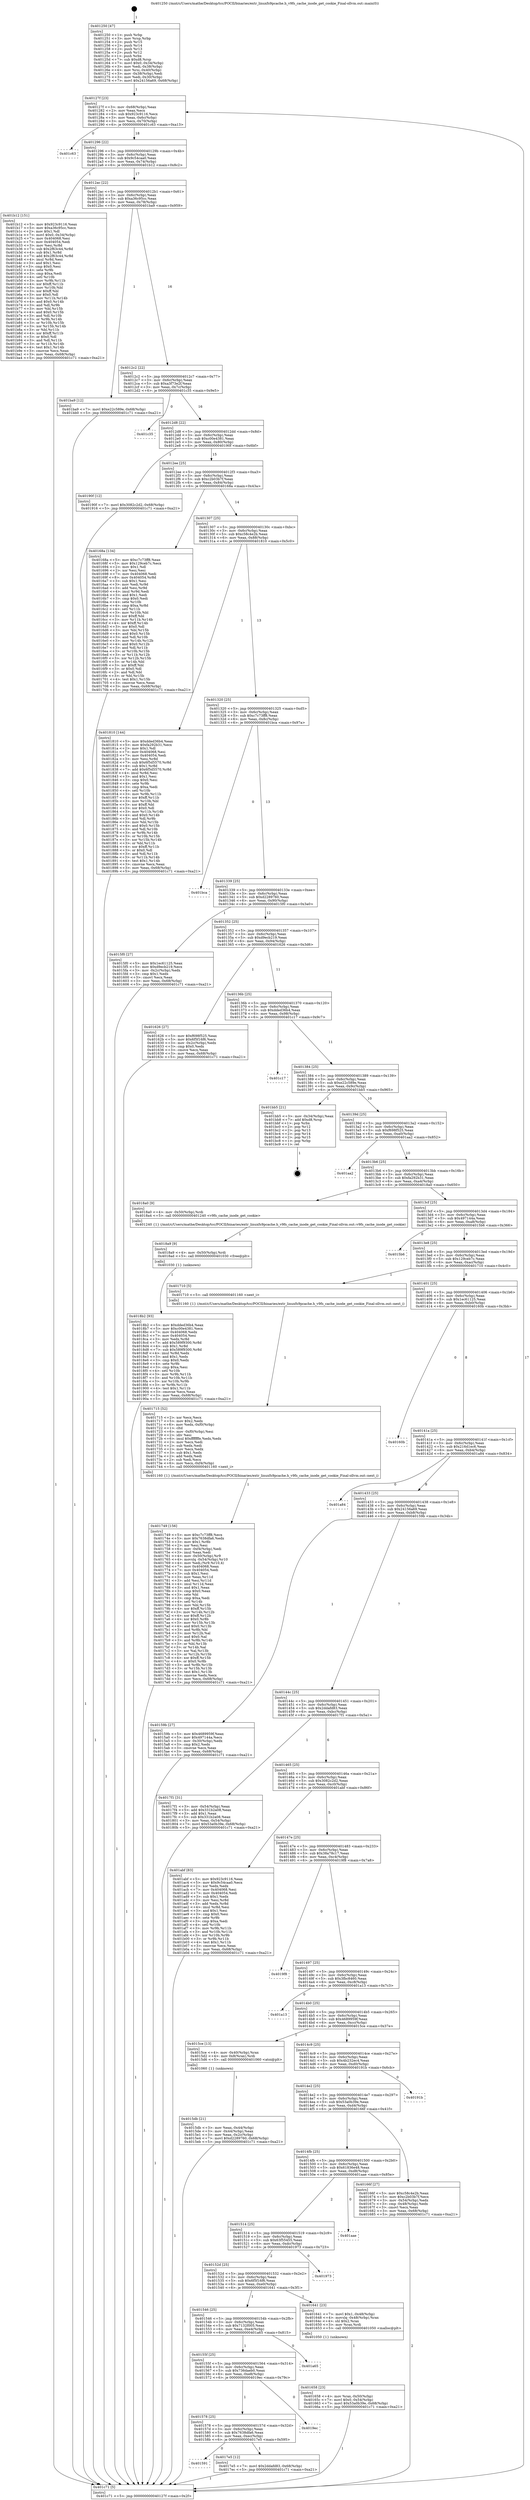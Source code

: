 digraph "0x401250" {
  label = "0x401250 (/mnt/c/Users/mathe/Desktop/tcc/POCII/binaries/extr_linuxfs9pcache.h_v9fs_cache_inode_get_cookie_Final-ollvm.out::main(0))"
  labelloc = "t"
  node[shape=record]

  Entry [label="",width=0.3,height=0.3,shape=circle,fillcolor=black,style=filled]
  "0x40127f" [label="{
     0x40127f [23]\l
     | [instrs]\l
     &nbsp;&nbsp;0x40127f \<+3\>: mov -0x68(%rbp),%eax\l
     &nbsp;&nbsp;0x401282 \<+2\>: mov %eax,%ecx\l
     &nbsp;&nbsp;0x401284 \<+6\>: sub $0x923c9116,%ecx\l
     &nbsp;&nbsp;0x40128a \<+3\>: mov %eax,-0x6c(%rbp)\l
     &nbsp;&nbsp;0x40128d \<+3\>: mov %ecx,-0x70(%rbp)\l
     &nbsp;&nbsp;0x401290 \<+6\>: je 0000000000401c63 \<main+0xa13\>\l
  }"]
  "0x401c63" [label="{
     0x401c63\l
  }", style=dashed]
  "0x401296" [label="{
     0x401296 [22]\l
     | [instrs]\l
     &nbsp;&nbsp;0x401296 \<+5\>: jmp 000000000040129b \<main+0x4b\>\l
     &nbsp;&nbsp;0x40129b \<+3\>: mov -0x6c(%rbp),%eax\l
     &nbsp;&nbsp;0x40129e \<+5\>: sub $0x9c54caa0,%eax\l
     &nbsp;&nbsp;0x4012a3 \<+3\>: mov %eax,-0x74(%rbp)\l
     &nbsp;&nbsp;0x4012a6 \<+6\>: je 0000000000401b12 \<main+0x8c2\>\l
  }"]
  Exit [label="",width=0.3,height=0.3,shape=circle,fillcolor=black,style=filled,peripheries=2]
  "0x401b12" [label="{
     0x401b12 [151]\l
     | [instrs]\l
     &nbsp;&nbsp;0x401b12 \<+5\>: mov $0x923c9116,%eax\l
     &nbsp;&nbsp;0x401b17 \<+5\>: mov $0xa36c95cc,%ecx\l
     &nbsp;&nbsp;0x401b1c \<+2\>: mov $0x1,%dl\l
     &nbsp;&nbsp;0x401b1e \<+7\>: movl $0x0,-0x34(%rbp)\l
     &nbsp;&nbsp;0x401b25 \<+7\>: mov 0x404068,%esi\l
     &nbsp;&nbsp;0x401b2c \<+7\>: mov 0x404054,%edi\l
     &nbsp;&nbsp;0x401b33 \<+3\>: mov %esi,%r8d\l
     &nbsp;&nbsp;0x401b36 \<+7\>: sub $0x2f63c44,%r8d\l
     &nbsp;&nbsp;0x401b3d \<+4\>: sub $0x1,%r8d\l
     &nbsp;&nbsp;0x401b41 \<+7\>: add $0x2f63c44,%r8d\l
     &nbsp;&nbsp;0x401b48 \<+4\>: imul %r8d,%esi\l
     &nbsp;&nbsp;0x401b4c \<+3\>: and $0x1,%esi\l
     &nbsp;&nbsp;0x401b4f \<+3\>: cmp $0x0,%esi\l
     &nbsp;&nbsp;0x401b52 \<+4\>: sete %r9b\l
     &nbsp;&nbsp;0x401b56 \<+3\>: cmp $0xa,%edi\l
     &nbsp;&nbsp;0x401b59 \<+4\>: setl %r10b\l
     &nbsp;&nbsp;0x401b5d \<+3\>: mov %r9b,%r11b\l
     &nbsp;&nbsp;0x401b60 \<+4\>: xor $0xff,%r11b\l
     &nbsp;&nbsp;0x401b64 \<+3\>: mov %r10b,%bl\l
     &nbsp;&nbsp;0x401b67 \<+3\>: xor $0xff,%bl\l
     &nbsp;&nbsp;0x401b6a \<+3\>: xor $0x0,%dl\l
     &nbsp;&nbsp;0x401b6d \<+3\>: mov %r11b,%r14b\l
     &nbsp;&nbsp;0x401b70 \<+4\>: and $0x0,%r14b\l
     &nbsp;&nbsp;0x401b74 \<+3\>: and %dl,%r9b\l
     &nbsp;&nbsp;0x401b77 \<+3\>: mov %bl,%r15b\l
     &nbsp;&nbsp;0x401b7a \<+4\>: and $0x0,%r15b\l
     &nbsp;&nbsp;0x401b7e \<+3\>: and %dl,%r10b\l
     &nbsp;&nbsp;0x401b81 \<+3\>: or %r9b,%r14b\l
     &nbsp;&nbsp;0x401b84 \<+3\>: or %r10b,%r15b\l
     &nbsp;&nbsp;0x401b87 \<+3\>: xor %r15b,%r14b\l
     &nbsp;&nbsp;0x401b8a \<+3\>: or %bl,%r11b\l
     &nbsp;&nbsp;0x401b8d \<+4\>: xor $0xff,%r11b\l
     &nbsp;&nbsp;0x401b91 \<+3\>: or $0x0,%dl\l
     &nbsp;&nbsp;0x401b94 \<+3\>: and %dl,%r11b\l
     &nbsp;&nbsp;0x401b97 \<+3\>: or %r11b,%r14b\l
     &nbsp;&nbsp;0x401b9a \<+4\>: test $0x1,%r14b\l
     &nbsp;&nbsp;0x401b9e \<+3\>: cmovne %ecx,%eax\l
     &nbsp;&nbsp;0x401ba1 \<+3\>: mov %eax,-0x68(%rbp)\l
     &nbsp;&nbsp;0x401ba4 \<+5\>: jmp 0000000000401c71 \<main+0xa21\>\l
  }"]
  "0x4012ac" [label="{
     0x4012ac [22]\l
     | [instrs]\l
     &nbsp;&nbsp;0x4012ac \<+5\>: jmp 00000000004012b1 \<main+0x61\>\l
     &nbsp;&nbsp;0x4012b1 \<+3\>: mov -0x6c(%rbp),%eax\l
     &nbsp;&nbsp;0x4012b4 \<+5\>: sub $0xa36c95cc,%eax\l
     &nbsp;&nbsp;0x4012b9 \<+3\>: mov %eax,-0x78(%rbp)\l
     &nbsp;&nbsp;0x4012bc \<+6\>: je 0000000000401ba9 \<main+0x959\>\l
  }"]
  "0x4018b2" [label="{
     0x4018b2 [93]\l
     | [instrs]\l
     &nbsp;&nbsp;0x4018b2 \<+5\>: mov $0xdded36b4,%eax\l
     &nbsp;&nbsp;0x4018b7 \<+5\>: mov $0xc00e4381,%ecx\l
     &nbsp;&nbsp;0x4018bc \<+7\>: mov 0x404068,%edx\l
     &nbsp;&nbsp;0x4018c3 \<+7\>: mov 0x404054,%esi\l
     &nbsp;&nbsp;0x4018ca \<+3\>: mov %edx,%r8d\l
     &nbsp;&nbsp;0x4018cd \<+7\>: add $0x589f9300,%r8d\l
     &nbsp;&nbsp;0x4018d4 \<+4\>: sub $0x1,%r8d\l
     &nbsp;&nbsp;0x4018d8 \<+7\>: sub $0x589f9300,%r8d\l
     &nbsp;&nbsp;0x4018df \<+4\>: imul %r8d,%edx\l
     &nbsp;&nbsp;0x4018e3 \<+3\>: and $0x1,%edx\l
     &nbsp;&nbsp;0x4018e6 \<+3\>: cmp $0x0,%edx\l
     &nbsp;&nbsp;0x4018e9 \<+4\>: sete %r9b\l
     &nbsp;&nbsp;0x4018ed \<+3\>: cmp $0xa,%esi\l
     &nbsp;&nbsp;0x4018f0 \<+4\>: setl %r10b\l
     &nbsp;&nbsp;0x4018f4 \<+3\>: mov %r9b,%r11b\l
     &nbsp;&nbsp;0x4018f7 \<+3\>: and %r10b,%r11b\l
     &nbsp;&nbsp;0x4018fa \<+3\>: xor %r10b,%r9b\l
     &nbsp;&nbsp;0x4018fd \<+3\>: or %r9b,%r11b\l
     &nbsp;&nbsp;0x401900 \<+4\>: test $0x1,%r11b\l
     &nbsp;&nbsp;0x401904 \<+3\>: cmovne %ecx,%eax\l
     &nbsp;&nbsp;0x401907 \<+3\>: mov %eax,-0x68(%rbp)\l
     &nbsp;&nbsp;0x40190a \<+5\>: jmp 0000000000401c71 \<main+0xa21\>\l
  }"]
  "0x401ba9" [label="{
     0x401ba9 [12]\l
     | [instrs]\l
     &nbsp;&nbsp;0x401ba9 \<+7\>: movl $0xe22c589e,-0x68(%rbp)\l
     &nbsp;&nbsp;0x401bb0 \<+5\>: jmp 0000000000401c71 \<main+0xa21\>\l
  }"]
  "0x4012c2" [label="{
     0x4012c2 [22]\l
     | [instrs]\l
     &nbsp;&nbsp;0x4012c2 \<+5\>: jmp 00000000004012c7 \<main+0x77\>\l
     &nbsp;&nbsp;0x4012c7 \<+3\>: mov -0x6c(%rbp),%eax\l
     &nbsp;&nbsp;0x4012ca \<+5\>: sub $0xa3f73e2f,%eax\l
     &nbsp;&nbsp;0x4012cf \<+3\>: mov %eax,-0x7c(%rbp)\l
     &nbsp;&nbsp;0x4012d2 \<+6\>: je 0000000000401c35 \<main+0x9e5\>\l
  }"]
  "0x4018a9" [label="{
     0x4018a9 [9]\l
     | [instrs]\l
     &nbsp;&nbsp;0x4018a9 \<+4\>: mov -0x50(%rbp),%rdi\l
     &nbsp;&nbsp;0x4018ad \<+5\>: call 0000000000401030 \<free@plt\>\l
     | [calls]\l
     &nbsp;&nbsp;0x401030 \{1\} (unknown)\l
  }"]
  "0x401c35" [label="{
     0x401c35\l
  }", style=dashed]
  "0x4012d8" [label="{
     0x4012d8 [22]\l
     | [instrs]\l
     &nbsp;&nbsp;0x4012d8 \<+5\>: jmp 00000000004012dd \<main+0x8d\>\l
     &nbsp;&nbsp;0x4012dd \<+3\>: mov -0x6c(%rbp),%eax\l
     &nbsp;&nbsp;0x4012e0 \<+5\>: sub $0xc00e4381,%eax\l
     &nbsp;&nbsp;0x4012e5 \<+3\>: mov %eax,-0x80(%rbp)\l
     &nbsp;&nbsp;0x4012e8 \<+6\>: je 000000000040190f \<main+0x6bf\>\l
  }"]
  "0x401591" [label="{
     0x401591\l
  }", style=dashed]
  "0x40190f" [label="{
     0x40190f [12]\l
     | [instrs]\l
     &nbsp;&nbsp;0x40190f \<+7\>: movl $0x3082c2d2,-0x68(%rbp)\l
     &nbsp;&nbsp;0x401916 \<+5\>: jmp 0000000000401c71 \<main+0xa21\>\l
  }"]
  "0x4012ee" [label="{
     0x4012ee [25]\l
     | [instrs]\l
     &nbsp;&nbsp;0x4012ee \<+5\>: jmp 00000000004012f3 \<main+0xa3\>\l
     &nbsp;&nbsp;0x4012f3 \<+3\>: mov -0x6c(%rbp),%eax\l
     &nbsp;&nbsp;0x4012f6 \<+5\>: sub $0xc2b03b7f,%eax\l
     &nbsp;&nbsp;0x4012fb \<+6\>: mov %eax,-0x84(%rbp)\l
     &nbsp;&nbsp;0x401301 \<+6\>: je 000000000040168a \<main+0x43a\>\l
  }"]
  "0x4017e5" [label="{
     0x4017e5 [12]\l
     | [instrs]\l
     &nbsp;&nbsp;0x4017e5 \<+7\>: movl $0x2ddafd83,-0x68(%rbp)\l
     &nbsp;&nbsp;0x4017ec \<+5\>: jmp 0000000000401c71 \<main+0xa21\>\l
  }"]
  "0x40168a" [label="{
     0x40168a [134]\l
     | [instrs]\l
     &nbsp;&nbsp;0x40168a \<+5\>: mov $0xc7c73ff8,%eax\l
     &nbsp;&nbsp;0x40168f \<+5\>: mov $0x129ceb7c,%ecx\l
     &nbsp;&nbsp;0x401694 \<+2\>: mov $0x1,%dl\l
     &nbsp;&nbsp;0x401696 \<+2\>: xor %esi,%esi\l
     &nbsp;&nbsp;0x401698 \<+7\>: mov 0x404068,%edi\l
     &nbsp;&nbsp;0x40169f \<+8\>: mov 0x404054,%r8d\l
     &nbsp;&nbsp;0x4016a7 \<+3\>: sub $0x1,%esi\l
     &nbsp;&nbsp;0x4016aa \<+3\>: mov %edi,%r9d\l
     &nbsp;&nbsp;0x4016ad \<+3\>: add %esi,%r9d\l
     &nbsp;&nbsp;0x4016b0 \<+4\>: imul %r9d,%edi\l
     &nbsp;&nbsp;0x4016b4 \<+3\>: and $0x1,%edi\l
     &nbsp;&nbsp;0x4016b7 \<+3\>: cmp $0x0,%edi\l
     &nbsp;&nbsp;0x4016ba \<+4\>: sete %r10b\l
     &nbsp;&nbsp;0x4016be \<+4\>: cmp $0xa,%r8d\l
     &nbsp;&nbsp;0x4016c2 \<+4\>: setl %r11b\l
     &nbsp;&nbsp;0x4016c6 \<+3\>: mov %r10b,%bl\l
     &nbsp;&nbsp;0x4016c9 \<+3\>: xor $0xff,%bl\l
     &nbsp;&nbsp;0x4016cc \<+3\>: mov %r11b,%r14b\l
     &nbsp;&nbsp;0x4016cf \<+4\>: xor $0xff,%r14b\l
     &nbsp;&nbsp;0x4016d3 \<+3\>: xor $0x0,%dl\l
     &nbsp;&nbsp;0x4016d6 \<+3\>: mov %bl,%r15b\l
     &nbsp;&nbsp;0x4016d9 \<+4\>: and $0x0,%r15b\l
     &nbsp;&nbsp;0x4016dd \<+3\>: and %dl,%r10b\l
     &nbsp;&nbsp;0x4016e0 \<+3\>: mov %r14b,%r12b\l
     &nbsp;&nbsp;0x4016e3 \<+4\>: and $0x0,%r12b\l
     &nbsp;&nbsp;0x4016e7 \<+3\>: and %dl,%r11b\l
     &nbsp;&nbsp;0x4016ea \<+3\>: or %r10b,%r15b\l
     &nbsp;&nbsp;0x4016ed \<+3\>: or %r11b,%r12b\l
     &nbsp;&nbsp;0x4016f0 \<+3\>: xor %r12b,%r15b\l
     &nbsp;&nbsp;0x4016f3 \<+3\>: or %r14b,%bl\l
     &nbsp;&nbsp;0x4016f6 \<+3\>: xor $0xff,%bl\l
     &nbsp;&nbsp;0x4016f9 \<+3\>: or $0x0,%dl\l
     &nbsp;&nbsp;0x4016fc \<+2\>: and %dl,%bl\l
     &nbsp;&nbsp;0x4016fe \<+3\>: or %bl,%r15b\l
     &nbsp;&nbsp;0x401701 \<+4\>: test $0x1,%r15b\l
     &nbsp;&nbsp;0x401705 \<+3\>: cmovne %ecx,%eax\l
     &nbsp;&nbsp;0x401708 \<+3\>: mov %eax,-0x68(%rbp)\l
     &nbsp;&nbsp;0x40170b \<+5\>: jmp 0000000000401c71 \<main+0xa21\>\l
  }"]
  "0x401307" [label="{
     0x401307 [25]\l
     | [instrs]\l
     &nbsp;&nbsp;0x401307 \<+5\>: jmp 000000000040130c \<main+0xbc\>\l
     &nbsp;&nbsp;0x40130c \<+3\>: mov -0x6c(%rbp),%eax\l
     &nbsp;&nbsp;0x40130f \<+5\>: sub $0xc58c4e2b,%eax\l
     &nbsp;&nbsp;0x401314 \<+6\>: mov %eax,-0x88(%rbp)\l
     &nbsp;&nbsp;0x40131a \<+6\>: je 0000000000401810 \<main+0x5c0\>\l
  }"]
  "0x401578" [label="{
     0x401578 [25]\l
     | [instrs]\l
     &nbsp;&nbsp;0x401578 \<+5\>: jmp 000000000040157d \<main+0x32d\>\l
     &nbsp;&nbsp;0x40157d \<+3\>: mov -0x6c(%rbp),%eax\l
     &nbsp;&nbsp;0x401580 \<+5\>: sub $0x7638dfa6,%eax\l
     &nbsp;&nbsp;0x401585 \<+6\>: mov %eax,-0xec(%rbp)\l
     &nbsp;&nbsp;0x40158b \<+6\>: je 00000000004017e5 \<main+0x595\>\l
  }"]
  "0x401810" [label="{
     0x401810 [144]\l
     | [instrs]\l
     &nbsp;&nbsp;0x401810 \<+5\>: mov $0xdded36b4,%eax\l
     &nbsp;&nbsp;0x401815 \<+5\>: mov $0xfa292b31,%ecx\l
     &nbsp;&nbsp;0x40181a \<+2\>: mov $0x1,%dl\l
     &nbsp;&nbsp;0x40181c \<+7\>: mov 0x404068,%esi\l
     &nbsp;&nbsp;0x401823 \<+7\>: mov 0x404054,%edi\l
     &nbsp;&nbsp;0x40182a \<+3\>: mov %esi,%r8d\l
     &nbsp;&nbsp;0x40182d \<+7\>: sub $0x6f5d5570,%r8d\l
     &nbsp;&nbsp;0x401834 \<+4\>: sub $0x1,%r8d\l
     &nbsp;&nbsp;0x401838 \<+7\>: add $0x6f5d5570,%r8d\l
     &nbsp;&nbsp;0x40183f \<+4\>: imul %r8d,%esi\l
     &nbsp;&nbsp;0x401843 \<+3\>: and $0x1,%esi\l
     &nbsp;&nbsp;0x401846 \<+3\>: cmp $0x0,%esi\l
     &nbsp;&nbsp;0x401849 \<+4\>: sete %r9b\l
     &nbsp;&nbsp;0x40184d \<+3\>: cmp $0xa,%edi\l
     &nbsp;&nbsp;0x401850 \<+4\>: setl %r10b\l
     &nbsp;&nbsp;0x401854 \<+3\>: mov %r9b,%r11b\l
     &nbsp;&nbsp;0x401857 \<+4\>: xor $0xff,%r11b\l
     &nbsp;&nbsp;0x40185b \<+3\>: mov %r10b,%bl\l
     &nbsp;&nbsp;0x40185e \<+3\>: xor $0xff,%bl\l
     &nbsp;&nbsp;0x401861 \<+3\>: xor $0x0,%dl\l
     &nbsp;&nbsp;0x401864 \<+3\>: mov %r11b,%r14b\l
     &nbsp;&nbsp;0x401867 \<+4\>: and $0x0,%r14b\l
     &nbsp;&nbsp;0x40186b \<+3\>: and %dl,%r9b\l
     &nbsp;&nbsp;0x40186e \<+3\>: mov %bl,%r15b\l
     &nbsp;&nbsp;0x401871 \<+4\>: and $0x0,%r15b\l
     &nbsp;&nbsp;0x401875 \<+3\>: and %dl,%r10b\l
     &nbsp;&nbsp;0x401878 \<+3\>: or %r9b,%r14b\l
     &nbsp;&nbsp;0x40187b \<+3\>: or %r10b,%r15b\l
     &nbsp;&nbsp;0x40187e \<+3\>: xor %r15b,%r14b\l
     &nbsp;&nbsp;0x401881 \<+3\>: or %bl,%r11b\l
     &nbsp;&nbsp;0x401884 \<+4\>: xor $0xff,%r11b\l
     &nbsp;&nbsp;0x401888 \<+3\>: or $0x0,%dl\l
     &nbsp;&nbsp;0x40188b \<+3\>: and %dl,%r11b\l
     &nbsp;&nbsp;0x40188e \<+3\>: or %r11b,%r14b\l
     &nbsp;&nbsp;0x401891 \<+4\>: test $0x1,%r14b\l
     &nbsp;&nbsp;0x401895 \<+3\>: cmovne %ecx,%eax\l
     &nbsp;&nbsp;0x401898 \<+3\>: mov %eax,-0x68(%rbp)\l
     &nbsp;&nbsp;0x40189b \<+5\>: jmp 0000000000401c71 \<main+0xa21\>\l
  }"]
  "0x401320" [label="{
     0x401320 [25]\l
     | [instrs]\l
     &nbsp;&nbsp;0x401320 \<+5\>: jmp 0000000000401325 \<main+0xd5\>\l
     &nbsp;&nbsp;0x401325 \<+3\>: mov -0x6c(%rbp),%eax\l
     &nbsp;&nbsp;0x401328 \<+5\>: sub $0xc7c73ff8,%eax\l
     &nbsp;&nbsp;0x40132d \<+6\>: mov %eax,-0x8c(%rbp)\l
     &nbsp;&nbsp;0x401333 \<+6\>: je 0000000000401bca \<main+0x97a\>\l
  }"]
  "0x4019ec" [label="{
     0x4019ec\l
  }", style=dashed]
  "0x401bca" [label="{
     0x401bca\l
  }", style=dashed]
  "0x401339" [label="{
     0x401339 [25]\l
     | [instrs]\l
     &nbsp;&nbsp;0x401339 \<+5\>: jmp 000000000040133e \<main+0xee\>\l
     &nbsp;&nbsp;0x40133e \<+3\>: mov -0x6c(%rbp),%eax\l
     &nbsp;&nbsp;0x401341 \<+5\>: sub $0xd2289760,%eax\l
     &nbsp;&nbsp;0x401346 \<+6\>: mov %eax,-0x90(%rbp)\l
     &nbsp;&nbsp;0x40134c \<+6\>: je 00000000004015f0 \<main+0x3a0\>\l
  }"]
  "0x40155f" [label="{
     0x40155f [25]\l
     | [instrs]\l
     &nbsp;&nbsp;0x40155f \<+5\>: jmp 0000000000401564 \<main+0x314\>\l
     &nbsp;&nbsp;0x401564 \<+3\>: mov -0x6c(%rbp),%eax\l
     &nbsp;&nbsp;0x401567 \<+5\>: sub $0x736daeb0,%eax\l
     &nbsp;&nbsp;0x40156c \<+6\>: mov %eax,-0xe8(%rbp)\l
     &nbsp;&nbsp;0x401572 \<+6\>: je 00000000004019ec \<main+0x79c\>\l
  }"]
  "0x4015f0" [label="{
     0x4015f0 [27]\l
     | [instrs]\l
     &nbsp;&nbsp;0x4015f0 \<+5\>: mov $0x1ec61125,%eax\l
     &nbsp;&nbsp;0x4015f5 \<+5\>: mov $0xd9ecb219,%ecx\l
     &nbsp;&nbsp;0x4015fa \<+3\>: mov -0x2c(%rbp),%edx\l
     &nbsp;&nbsp;0x4015fd \<+3\>: cmp $0x1,%edx\l
     &nbsp;&nbsp;0x401600 \<+3\>: cmovl %ecx,%eax\l
     &nbsp;&nbsp;0x401603 \<+3\>: mov %eax,-0x68(%rbp)\l
     &nbsp;&nbsp;0x401606 \<+5\>: jmp 0000000000401c71 \<main+0xa21\>\l
  }"]
  "0x401352" [label="{
     0x401352 [25]\l
     | [instrs]\l
     &nbsp;&nbsp;0x401352 \<+5\>: jmp 0000000000401357 \<main+0x107\>\l
     &nbsp;&nbsp;0x401357 \<+3\>: mov -0x6c(%rbp),%eax\l
     &nbsp;&nbsp;0x40135a \<+5\>: sub $0xd9ecb219,%eax\l
     &nbsp;&nbsp;0x40135f \<+6\>: mov %eax,-0x94(%rbp)\l
     &nbsp;&nbsp;0x401365 \<+6\>: je 0000000000401626 \<main+0x3d6\>\l
  }"]
  "0x401a65" [label="{
     0x401a65\l
  }", style=dashed]
  "0x401626" [label="{
     0x401626 [27]\l
     | [instrs]\l
     &nbsp;&nbsp;0x401626 \<+5\>: mov $0xf698f525,%eax\l
     &nbsp;&nbsp;0x40162b \<+5\>: mov $0x6f5f16f6,%ecx\l
     &nbsp;&nbsp;0x401630 \<+3\>: mov -0x2c(%rbp),%edx\l
     &nbsp;&nbsp;0x401633 \<+3\>: cmp $0x0,%edx\l
     &nbsp;&nbsp;0x401636 \<+3\>: cmove %ecx,%eax\l
     &nbsp;&nbsp;0x401639 \<+3\>: mov %eax,-0x68(%rbp)\l
     &nbsp;&nbsp;0x40163c \<+5\>: jmp 0000000000401c71 \<main+0xa21\>\l
  }"]
  "0x40136b" [label="{
     0x40136b [25]\l
     | [instrs]\l
     &nbsp;&nbsp;0x40136b \<+5\>: jmp 0000000000401370 \<main+0x120\>\l
     &nbsp;&nbsp;0x401370 \<+3\>: mov -0x6c(%rbp),%eax\l
     &nbsp;&nbsp;0x401373 \<+5\>: sub $0xdded36b4,%eax\l
     &nbsp;&nbsp;0x401378 \<+6\>: mov %eax,-0x98(%rbp)\l
     &nbsp;&nbsp;0x40137e \<+6\>: je 0000000000401c17 \<main+0x9c7\>\l
  }"]
  "0x401749" [label="{
     0x401749 [156]\l
     | [instrs]\l
     &nbsp;&nbsp;0x401749 \<+5\>: mov $0xc7c73ff8,%ecx\l
     &nbsp;&nbsp;0x40174e \<+5\>: mov $0x7638dfa6,%edx\l
     &nbsp;&nbsp;0x401753 \<+3\>: mov $0x1,%r8b\l
     &nbsp;&nbsp;0x401756 \<+2\>: xor %esi,%esi\l
     &nbsp;&nbsp;0x401758 \<+6\>: mov -0xf4(%rbp),%edi\l
     &nbsp;&nbsp;0x40175e \<+3\>: imul %eax,%edi\l
     &nbsp;&nbsp;0x401761 \<+4\>: mov -0x50(%rbp),%r9\l
     &nbsp;&nbsp;0x401765 \<+4\>: movslq -0x54(%rbp),%r10\l
     &nbsp;&nbsp;0x401769 \<+4\>: mov %edi,(%r9,%r10,4)\l
     &nbsp;&nbsp;0x40176d \<+7\>: mov 0x404068,%eax\l
     &nbsp;&nbsp;0x401774 \<+7\>: mov 0x404054,%edi\l
     &nbsp;&nbsp;0x40177b \<+3\>: sub $0x1,%esi\l
     &nbsp;&nbsp;0x40177e \<+3\>: mov %eax,%r11d\l
     &nbsp;&nbsp;0x401781 \<+3\>: add %esi,%r11d\l
     &nbsp;&nbsp;0x401784 \<+4\>: imul %r11d,%eax\l
     &nbsp;&nbsp;0x401788 \<+3\>: and $0x1,%eax\l
     &nbsp;&nbsp;0x40178b \<+3\>: cmp $0x0,%eax\l
     &nbsp;&nbsp;0x40178e \<+3\>: sete %bl\l
     &nbsp;&nbsp;0x401791 \<+3\>: cmp $0xa,%edi\l
     &nbsp;&nbsp;0x401794 \<+4\>: setl %r14b\l
     &nbsp;&nbsp;0x401798 \<+3\>: mov %bl,%r15b\l
     &nbsp;&nbsp;0x40179b \<+4\>: xor $0xff,%r15b\l
     &nbsp;&nbsp;0x40179f \<+3\>: mov %r14b,%r12b\l
     &nbsp;&nbsp;0x4017a2 \<+4\>: xor $0xff,%r12b\l
     &nbsp;&nbsp;0x4017a6 \<+4\>: xor $0x0,%r8b\l
     &nbsp;&nbsp;0x4017aa \<+3\>: mov %r15b,%r13b\l
     &nbsp;&nbsp;0x4017ad \<+4\>: and $0x0,%r13b\l
     &nbsp;&nbsp;0x4017b1 \<+3\>: and %r8b,%bl\l
     &nbsp;&nbsp;0x4017b4 \<+3\>: mov %r12b,%al\l
     &nbsp;&nbsp;0x4017b7 \<+2\>: and $0x0,%al\l
     &nbsp;&nbsp;0x4017b9 \<+3\>: and %r8b,%r14b\l
     &nbsp;&nbsp;0x4017bc \<+3\>: or %bl,%r13b\l
     &nbsp;&nbsp;0x4017bf \<+3\>: or %r14b,%al\l
     &nbsp;&nbsp;0x4017c2 \<+3\>: xor %al,%r13b\l
     &nbsp;&nbsp;0x4017c5 \<+3\>: or %r12b,%r15b\l
     &nbsp;&nbsp;0x4017c8 \<+4\>: xor $0xff,%r15b\l
     &nbsp;&nbsp;0x4017cc \<+4\>: or $0x0,%r8b\l
     &nbsp;&nbsp;0x4017d0 \<+3\>: and %r8b,%r15b\l
     &nbsp;&nbsp;0x4017d3 \<+3\>: or %r15b,%r13b\l
     &nbsp;&nbsp;0x4017d6 \<+4\>: test $0x1,%r13b\l
     &nbsp;&nbsp;0x4017da \<+3\>: cmovne %edx,%ecx\l
     &nbsp;&nbsp;0x4017dd \<+3\>: mov %ecx,-0x68(%rbp)\l
     &nbsp;&nbsp;0x4017e0 \<+5\>: jmp 0000000000401c71 \<main+0xa21\>\l
  }"]
  "0x401c17" [label="{
     0x401c17\l
  }", style=dashed]
  "0x401384" [label="{
     0x401384 [25]\l
     | [instrs]\l
     &nbsp;&nbsp;0x401384 \<+5\>: jmp 0000000000401389 \<main+0x139\>\l
     &nbsp;&nbsp;0x401389 \<+3\>: mov -0x6c(%rbp),%eax\l
     &nbsp;&nbsp;0x40138c \<+5\>: sub $0xe22c589e,%eax\l
     &nbsp;&nbsp;0x401391 \<+6\>: mov %eax,-0x9c(%rbp)\l
     &nbsp;&nbsp;0x401397 \<+6\>: je 0000000000401bb5 \<main+0x965\>\l
  }"]
  "0x401715" [label="{
     0x401715 [52]\l
     | [instrs]\l
     &nbsp;&nbsp;0x401715 \<+2\>: xor %ecx,%ecx\l
     &nbsp;&nbsp;0x401717 \<+5\>: mov $0x2,%edx\l
     &nbsp;&nbsp;0x40171c \<+6\>: mov %edx,-0xf0(%rbp)\l
     &nbsp;&nbsp;0x401722 \<+1\>: cltd\l
     &nbsp;&nbsp;0x401723 \<+6\>: mov -0xf0(%rbp),%esi\l
     &nbsp;&nbsp;0x401729 \<+2\>: idiv %esi\l
     &nbsp;&nbsp;0x40172b \<+6\>: imul $0xfffffffe,%edx,%edx\l
     &nbsp;&nbsp;0x401731 \<+2\>: mov %ecx,%edi\l
     &nbsp;&nbsp;0x401733 \<+2\>: sub %edx,%edi\l
     &nbsp;&nbsp;0x401735 \<+2\>: mov %ecx,%edx\l
     &nbsp;&nbsp;0x401737 \<+3\>: sub $0x1,%edx\l
     &nbsp;&nbsp;0x40173a \<+2\>: add %edx,%edi\l
     &nbsp;&nbsp;0x40173c \<+2\>: sub %edi,%ecx\l
     &nbsp;&nbsp;0x40173e \<+6\>: mov %ecx,-0xf4(%rbp)\l
     &nbsp;&nbsp;0x401744 \<+5\>: call 0000000000401160 \<next_i\>\l
     | [calls]\l
     &nbsp;&nbsp;0x401160 \{1\} (/mnt/c/Users/mathe/Desktop/tcc/POCII/binaries/extr_linuxfs9pcache.h_v9fs_cache_inode_get_cookie_Final-ollvm.out::next_i)\l
  }"]
  "0x401bb5" [label="{
     0x401bb5 [21]\l
     | [instrs]\l
     &nbsp;&nbsp;0x401bb5 \<+3\>: mov -0x34(%rbp),%eax\l
     &nbsp;&nbsp;0x401bb8 \<+7\>: add $0xd8,%rsp\l
     &nbsp;&nbsp;0x401bbf \<+1\>: pop %rbx\l
     &nbsp;&nbsp;0x401bc0 \<+2\>: pop %r12\l
     &nbsp;&nbsp;0x401bc2 \<+2\>: pop %r13\l
     &nbsp;&nbsp;0x401bc4 \<+2\>: pop %r14\l
     &nbsp;&nbsp;0x401bc6 \<+2\>: pop %r15\l
     &nbsp;&nbsp;0x401bc8 \<+1\>: pop %rbp\l
     &nbsp;&nbsp;0x401bc9 \<+1\>: ret\l
  }"]
  "0x40139d" [label="{
     0x40139d [25]\l
     | [instrs]\l
     &nbsp;&nbsp;0x40139d \<+5\>: jmp 00000000004013a2 \<main+0x152\>\l
     &nbsp;&nbsp;0x4013a2 \<+3\>: mov -0x6c(%rbp),%eax\l
     &nbsp;&nbsp;0x4013a5 \<+5\>: sub $0xf698f525,%eax\l
     &nbsp;&nbsp;0x4013aa \<+6\>: mov %eax,-0xa0(%rbp)\l
     &nbsp;&nbsp;0x4013b0 \<+6\>: je 0000000000401aa2 \<main+0x852\>\l
  }"]
  "0x401658" [label="{
     0x401658 [23]\l
     | [instrs]\l
     &nbsp;&nbsp;0x401658 \<+4\>: mov %rax,-0x50(%rbp)\l
     &nbsp;&nbsp;0x40165c \<+7\>: movl $0x0,-0x54(%rbp)\l
     &nbsp;&nbsp;0x401663 \<+7\>: movl $0x53a0b39e,-0x68(%rbp)\l
     &nbsp;&nbsp;0x40166a \<+5\>: jmp 0000000000401c71 \<main+0xa21\>\l
  }"]
  "0x401aa2" [label="{
     0x401aa2\l
  }", style=dashed]
  "0x4013b6" [label="{
     0x4013b6 [25]\l
     | [instrs]\l
     &nbsp;&nbsp;0x4013b6 \<+5\>: jmp 00000000004013bb \<main+0x16b\>\l
     &nbsp;&nbsp;0x4013bb \<+3\>: mov -0x6c(%rbp),%eax\l
     &nbsp;&nbsp;0x4013be \<+5\>: sub $0xfa292b31,%eax\l
     &nbsp;&nbsp;0x4013c3 \<+6\>: mov %eax,-0xa4(%rbp)\l
     &nbsp;&nbsp;0x4013c9 \<+6\>: je 00000000004018a0 \<main+0x650\>\l
  }"]
  "0x401546" [label="{
     0x401546 [25]\l
     | [instrs]\l
     &nbsp;&nbsp;0x401546 \<+5\>: jmp 000000000040154b \<main+0x2fb\>\l
     &nbsp;&nbsp;0x40154b \<+3\>: mov -0x6c(%rbp),%eax\l
     &nbsp;&nbsp;0x40154e \<+5\>: sub $0x7132f005,%eax\l
     &nbsp;&nbsp;0x401553 \<+6\>: mov %eax,-0xe4(%rbp)\l
     &nbsp;&nbsp;0x401559 \<+6\>: je 0000000000401a65 \<main+0x815\>\l
  }"]
  "0x4018a0" [label="{
     0x4018a0 [9]\l
     | [instrs]\l
     &nbsp;&nbsp;0x4018a0 \<+4\>: mov -0x50(%rbp),%rdi\l
     &nbsp;&nbsp;0x4018a4 \<+5\>: call 0000000000401240 \<v9fs_cache_inode_get_cookie\>\l
     | [calls]\l
     &nbsp;&nbsp;0x401240 \{1\} (/mnt/c/Users/mathe/Desktop/tcc/POCII/binaries/extr_linuxfs9pcache.h_v9fs_cache_inode_get_cookie_Final-ollvm.out::v9fs_cache_inode_get_cookie)\l
  }"]
  "0x4013cf" [label="{
     0x4013cf [25]\l
     | [instrs]\l
     &nbsp;&nbsp;0x4013cf \<+5\>: jmp 00000000004013d4 \<main+0x184\>\l
     &nbsp;&nbsp;0x4013d4 \<+3\>: mov -0x6c(%rbp),%eax\l
     &nbsp;&nbsp;0x4013d7 \<+5\>: sub $0x497144a,%eax\l
     &nbsp;&nbsp;0x4013dc \<+6\>: mov %eax,-0xa8(%rbp)\l
     &nbsp;&nbsp;0x4013e2 \<+6\>: je 00000000004015b6 \<main+0x366\>\l
  }"]
  "0x401641" [label="{
     0x401641 [23]\l
     | [instrs]\l
     &nbsp;&nbsp;0x401641 \<+7\>: movl $0x1,-0x48(%rbp)\l
     &nbsp;&nbsp;0x401648 \<+4\>: movslq -0x48(%rbp),%rax\l
     &nbsp;&nbsp;0x40164c \<+4\>: shl $0x2,%rax\l
     &nbsp;&nbsp;0x401650 \<+3\>: mov %rax,%rdi\l
     &nbsp;&nbsp;0x401653 \<+5\>: call 0000000000401050 \<malloc@plt\>\l
     | [calls]\l
     &nbsp;&nbsp;0x401050 \{1\} (unknown)\l
  }"]
  "0x4015b6" [label="{
     0x4015b6\l
  }", style=dashed]
  "0x4013e8" [label="{
     0x4013e8 [25]\l
     | [instrs]\l
     &nbsp;&nbsp;0x4013e8 \<+5\>: jmp 00000000004013ed \<main+0x19d\>\l
     &nbsp;&nbsp;0x4013ed \<+3\>: mov -0x6c(%rbp),%eax\l
     &nbsp;&nbsp;0x4013f0 \<+5\>: sub $0x129ceb7c,%eax\l
     &nbsp;&nbsp;0x4013f5 \<+6\>: mov %eax,-0xac(%rbp)\l
     &nbsp;&nbsp;0x4013fb \<+6\>: je 0000000000401710 \<main+0x4c0\>\l
  }"]
  "0x40152d" [label="{
     0x40152d [25]\l
     | [instrs]\l
     &nbsp;&nbsp;0x40152d \<+5\>: jmp 0000000000401532 \<main+0x2e2\>\l
     &nbsp;&nbsp;0x401532 \<+3\>: mov -0x6c(%rbp),%eax\l
     &nbsp;&nbsp;0x401535 \<+5\>: sub $0x6f5f16f6,%eax\l
     &nbsp;&nbsp;0x40153a \<+6\>: mov %eax,-0xe0(%rbp)\l
     &nbsp;&nbsp;0x401540 \<+6\>: je 0000000000401641 \<main+0x3f1\>\l
  }"]
  "0x401710" [label="{
     0x401710 [5]\l
     | [instrs]\l
     &nbsp;&nbsp;0x401710 \<+5\>: call 0000000000401160 \<next_i\>\l
     | [calls]\l
     &nbsp;&nbsp;0x401160 \{1\} (/mnt/c/Users/mathe/Desktop/tcc/POCII/binaries/extr_linuxfs9pcache.h_v9fs_cache_inode_get_cookie_Final-ollvm.out::next_i)\l
  }"]
  "0x401401" [label="{
     0x401401 [25]\l
     | [instrs]\l
     &nbsp;&nbsp;0x401401 \<+5\>: jmp 0000000000401406 \<main+0x1b6\>\l
     &nbsp;&nbsp;0x401406 \<+3\>: mov -0x6c(%rbp),%eax\l
     &nbsp;&nbsp;0x401409 \<+5\>: sub $0x1ec61125,%eax\l
     &nbsp;&nbsp;0x40140e \<+6\>: mov %eax,-0xb0(%rbp)\l
     &nbsp;&nbsp;0x401414 \<+6\>: je 000000000040160b \<main+0x3bb\>\l
  }"]
  "0x401973" [label="{
     0x401973\l
  }", style=dashed]
  "0x40160b" [label="{
     0x40160b\l
  }", style=dashed]
  "0x40141a" [label="{
     0x40141a [25]\l
     | [instrs]\l
     &nbsp;&nbsp;0x40141a \<+5\>: jmp 000000000040141f \<main+0x1cf\>\l
     &nbsp;&nbsp;0x40141f \<+3\>: mov -0x6c(%rbp),%eax\l
     &nbsp;&nbsp;0x401422 \<+5\>: sub $0x216d1ec6,%eax\l
     &nbsp;&nbsp;0x401427 \<+6\>: mov %eax,-0xb4(%rbp)\l
     &nbsp;&nbsp;0x40142d \<+6\>: je 0000000000401a84 \<main+0x834\>\l
  }"]
  "0x401514" [label="{
     0x401514 [25]\l
     | [instrs]\l
     &nbsp;&nbsp;0x401514 \<+5\>: jmp 0000000000401519 \<main+0x2c9\>\l
     &nbsp;&nbsp;0x401519 \<+3\>: mov -0x6c(%rbp),%eax\l
     &nbsp;&nbsp;0x40151c \<+5\>: sub $0x63f55455,%eax\l
     &nbsp;&nbsp;0x401521 \<+6\>: mov %eax,-0xdc(%rbp)\l
     &nbsp;&nbsp;0x401527 \<+6\>: je 0000000000401973 \<main+0x723\>\l
  }"]
  "0x401a84" [label="{
     0x401a84\l
  }", style=dashed]
  "0x401433" [label="{
     0x401433 [25]\l
     | [instrs]\l
     &nbsp;&nbsp;0x401433 \<+5\>: jmp 0000000000401438 \<main+0x1e8\>\l
     &nbsp;&nbsp;0x401438 \<+3\>: mov -0x6c(%rbp),%eax\l
     &nbsp;&nbsp;0x40143b \<+5\>: sub $0x24156a69,%eax\l
     &nbsp;&nbsp;0x401440 \<+6\>: mov %eax,-0xb8(%rbp)\l
     &nbsp;&nbsp;0x401446 \<+6\>: je 000000000040159b \<main+0x34b\>\l
  }"]
  "0x401aae" [label="{
     0x401aae\l
  }", style=dashed]
  "0x40159b" [label="{
     0x40159b [27]\l
     | [instrs]\l
     &nbsp;&nbsp;0x40159b \<+5\>: mov $0x4689959f,%eax\l
     &nbsp;&nbsp;0x4015a0 \<+5\>: mov $0x497144a,%ecx\l
     &nbsp;&nbsp;0x4015a5 \<+3\>: mov -0x30(%rbp),%edx\l
     &nbsp;&nbsp;0x4015a8 \<+3\>: cmp $0x2,%edx\l
     &nbsp;&nbsp;0x4015ab \<+3\>: cmovne %ecx,%eax\l
     &nbsp;&nbsp;0x4015ae \<+3\>: mov %eax,-0x68(%rbp)\l
     &nbsp;&nbsp;0x4015b1 \<+5\>: jmp 0000000000401c71 \<main+0xa21\>\l
  }"]
  "0x40144c" [label="{
     0x40144c [25]\l
     | [instrs]\l
     &nbsp;&nbsp;0x40144c \<+5\>: jmp 0000000000401451 \<main+0x201\>\l
     &nbsp;&nbsp;0x401451 \<+3\>: mov -0x6c(%rbp),%eax\l
     &nbsp;&nbsp;0x401454 \<+5\>: sub $0x2ddafd83,%eax\l
     &nbsp;&nbsp;0x401459 \<+6\>: mov %eax,-0xbc(%rbp)\l
     &nbsp;&nbsp;0x40145f \<+6\>: je 00000000004017f1 \<main+0x5a1\>\l
  }"]
  "0x401c71" [label="{
     0x401c71 [5]\l
     | [instrs]\l
     &nbsp;&nbsp;0x401c71 \<+5\>: jmp 000000000040127f \<main+0x2f\>\l
  }"]
  "0x401250" [label="{
     0x401250 [47]\l
     | [instrs]\l
     &nbsp;&nbsp;0x401250 \<+1\>: push %rbp\l
     &nbsp;&nbsp;0x401251 \<+3\>: mov %rsp,%rbp\l
     &nbsp;&nbsp;0x401254 \<+2\>: push %r15\l
     &nbsp;&nbsp;0x401256 \<+2\>: push %r14\l
     &nbsp;&nbsp;0x401258 \<+2\>: push %r13\l
     &nbsp;&nbsp;0x40125a \<+2\>: push %r12\l
     &nbsp;&nbsp;0x40125c \<+1\>: push %rbx\l
     &nbsp;&nbsp;0x40125d \<+7\>: sub $0xd8,%rsp\l
     &nbsp;&nbsp;0x401264 \<+7\>: movl $0x0,-0x34(%rbp)\l
     &nbsp;&nbsp;0x40126b \<+3\>: mov %edi,-0x38(%rbp)\l
     &nbsp;&nbsp;0x40126e \<+4\>: mov %rsi,-0x40(%rbp)\l
     &nbsp;&nbsp;0x401272 \<+3\>: mov -0x38(%rbp),%edi\l
     &nbsp;&nbsp;0x401275 \<+3\>: mov %edi,-0x30(%rbp)\l
     &nbsp;&nbsp;0x401278 \<+7\>: movl $0x24156a69,-0x68(%rbp)\l
  }"]
  "0x4014fb" [label="{
     0x4014fb [25]\l
     | [instrs]\l
     &nbsp;&nbsp;0x4014fb \<+5\>: jmp 0000000000401500 \<main+0x2b0\>\l
     &nbsp;&nbsp;0x401500 \<+3\>: mov -0x6c(%rbp),%eax\l
     &nbsp;&nbsp;0x401503 \<+5\>: sub $0x61836e48,%eax\l
     &nbsp;&nbsp;0x401508 \<+6\>: mov %eax,-0xd8(%rbp)\l
     &nbsp;&nbsp;0x40150e \<+6\>: je 0000000000401aae \<main+0x85e\>\l
  }"]
  "0x4017f1" [label="{
     0x4017f1 [31]\l
     | [instrs]\l
     &nbsp;&nbsp;0x4017f1 \<+3\>: mov -0x54(%rbp),%eax\l
     &nbsp;&nbsp;0x4017f4 \<+5\>: add $0x331b2a08,%eax\l
     &nbsp;&nbsp;0x4017f9 \<+3\>: add $0x1,%eax\l
     &nbsp;&nbsp;0x4017fc \<+5\>: sub $0x331b2a08,%eax\l
     &nbsp;&nbsp;0x401801 \<+3\>: mov %eax,-0x54(%rbp)\l
     &nbsp;&nbsp;0x401804 \<+7\>: movl $0x53a0b39e,-0x68(%rbp)\l
     &nbsp;&nbsp;0x40180b \<+5\>: jmp 0000000000401c71 \<main+0xa21\>\l
  }"]
  "0x401465" [label="{
     0x401465 [25]\l
     | [instrs]\l
     &nbsp;&nbsp;0x401465 \<+5\>: jmp 000000000040146a \<main+0x21a\>\l
     &nbsp;&nbsp;0x40146a \<+3\>: mov -0x6c(%rbp),%eax\l
     &nbsp;&nbsp;0x40146d \<+5\>: sub $0x3082c2d2,%eax\l
     &nbsp;&nbsp;0x401472 \<+6\>: mov %eax,-0xc0(%rbp)\l
     &nbsp;&nbsp;0x401478 \<+6\>: je 0000000000401abf \<main+0x86f\>\l
  }"]
  "0x40166f" [label="{
     0x40166f [27]\l
     | [instrs]\l
     &nbsp;&nbsp;0x40166f \<+5\>: mov $0xc58c4e2b,%eax\l
     &nbsp;&nbsp;0x401674 \<+5\>: mov $0xc2b03b7f,%ecx\l
     &nbsp;&nbsp;0x401679 \<+3\>: mov -0x54(%rbp),%edx\l
     &nbsp;&nbsp;0x40167c \<+3\>: cmp -0x48(%rbp),%edx\l
     &nbsp;&nbsp;0x40167f \<+3\>: cmovl %ecx,%eax\l
     &nbsp;&nbsp;0x401682 \<+3\>: mov %eax,-0x68(%rbp)\l
     &nbsp;&nbsp;0x401685 \<+5\>: jmp 0000000000401c71 \<main+0xa21\>\l
  }"]
  "0x401abf" [label="{
     0x401abf [83]\l
     | [instrs]\l
     &nbsp;&nbsp;0x401abf \<+5\>: mov $0x923c9116,%eax\l
     &nbsp;&nbsp;0x401ac4 \<+5\>: mov $0x9c54caa0,%ecx\l
     &nbsp;&nbsp;0x401ac9 \<+2\>: xor %edx,%edx\l
     &nbsp;&nbsp;0x401acb \<+7\>: mov 0x404068,%esi\l
     &nbsp;&nbsp;0x401ad2 \<+7\>: mov 0x404054,%edi\l
     &nbsp;&nbsp;0x401ad9 \<+3\>: sub $0x1,%edx\l
     &nbsp;&nbsp;0x401adc \<+3\>: mov %esi,%r8d\l
     &nbsp;&nbsp;0x401adf \<+3\>: add %edx,%r8d\l
     &nbsp;&nbsp;0x401ae2 \<+4\>: imul %r8d,%esi\l
     &nbsp;&nbsp;0x401ae6 \<+3\>: and $0x1,%esi\l
     &nbsp;&nbsp;0x401ae9 \<+3\>: cmp $0x0,%esi\l
     &nbsp;&nbsp;0x401aec \<+4\>: sete %r9b\l
     &nbsp;&nbsp;0x401af0 \<+3\>: cmp $0xa,%edi\l
     &nbsp;&nbsp;0x401af3 \<+4\>: setl %r10b\l
     &nbsp;&nbsp;0x401af7 \<+3\>: mov %r9b,%r11b\l
     &nbsp;&nbsp;0x401afa \<+3\>: and %r10b,%r11b\l
     &nbsp;&nbsp;0x401afd \<+3\>: xor %r10b,%r9b\l
     &nbsp;&nbsp;0x401b00 \<+3\>: or %r9b,%r11b\l
     &nbsp;&nbsp;0x401b03 \<+4\>: test $0x1,%r11b\l
     &nbsp;&nbsp;0x401b07 \<+3\>: cmovne %ecx,%eax\l
     &nbsp;&nbsp;0x401b0a \<+3\>: mov %eax,-0x68(%rbp)\l
     &nbsp;&nbsp;0x401b0d \<+5\>: jmp 0000000000401c71 \<main+0xa21\>\l
  }"]
  "0x40147e" [label="{
     0x40147e [25]\l
     | [instrs]\l
     &nbsp;&nbsp;0x40147e \<+5\>: jmp 0000000000401483 \<main+0x233\>\l
     &nbsp;&nbsp;0x401483 \<+3\>: mov -0x6c(%rbp),%eax\l
     &nbsp;&nbsp;0x401486 \<+5\>: sub $0x38a78c17,%eax\l
     &nbsp;&nbsp;0x40148b \<+6\>: mov %eax,-0xc4(%rbp)\l
     &nbsp;&nbsp;0x401491 \<+6\>: je 00000000004019f8 \<main+0x7a8\>\l
  }"]
  "0x4014e2" [label="{
     0x4014e2 [25]\l
     | [instrs]\l
     &nbsp;&nbsp;0x4014e2 \<+5\>: jmp 00000000004014e7 \<main+0x297\>\l
     &nbsp;&nbsp;0x4014e7 \<+3\>: mov -0x6c(%rbp),%eax\l
     &nbsp;&nbsp;0x4014ea \<+5\>: sub $0x53a0b39e,%eax\l
     &nbsp;&nbsp;0x4014ef \<+6\>: mov %eax,-0xd4(%rbp)\l
     &nbsp;&nbsp;0x4014f5 \<+6\>: je 000000000040166f \<main+0x41f\>\l
  }"]
  "0x4019f8" [label="{
     0x4019f8\l
  }", style=dashed]
  "0x401497" [label="{
     0x401497 [25]\l
     | [instrs]\l
     &nbsp;&nbsp;0x401497 \<+5\>: jmp 000000000040149c \<main+0x24c\>\l
     &nbsp;&nbsp;0x40149c \<+3\>: mov -0x6c(%rbp),%eax\l
     &nbsp;&nbsp;0x40149f \<+5\>: sub $0x3fbc8460,%eax\l
     &nbsp;&nbsp;0x4014a4 \<+6\>: mov %eax,-0xc8(%rbp)\l
     &nbsp;&nbsp;0x4014aa \<+6\>: je 0000000000401a13 \<main+0x7c3\>\l
  }"]
  "0x40191b" [label="{
     0x40191b\l
  }", style=dashed]
  "0x401a13" [label="{
     0x401a13\l
  }", style=dashed]
  "0x4014b0" [label="{
     0x4014b0 [25]\l
     | [instrs]\l
     &nbsp;&nbsp;0x4014b0 \<+5\>: jmp 00000000004014b5 \<main+0x265\>\l
     &nbsp;&nbsp;0x4014b5 \<+3\>: mov -0x6c(%rbp),%eax\l
     &nbsp;&nbsp;0x4014b8 \<+5\>: sub $0x4689959f,%eax\l
     &nbsp;&nbsp;0x4014bd \<+6\>: mov %eax,-0xcc(%rbp)\l
     &nbsp;&nbsp;0x4014c3 \<+6\>: je 00000000004015ce \<main+0x37e\>\l
  }"]
  "0x4015db" [label="{
     0x4015db [21]\l
     | [instrs]\l
     &nbsp;&nbsp;0x4015db \<+3\>: mov %eax,-0x44(%rbp)\l
     &nbsp;&nbsp;0x4015de \<+3\>: mov -0x44(%rbp),%eax\l
     &nbsp;&nbsp;0x4015e1 \<+3\>: mov %eax,-0x2c(%rbp)\l
     &nbsp;&nbsp;0x4015e4 \<+7\>: movl $0xd2289760,-0x68(%rbp)\l
     &nbsp;&nbsp;0x4015eb \<+5\>: jmp 0000000000401c71 \<main+0xa21\>\l
  }"]
  "0x4015ce" [label="{
     0x4015ce [13]\l
     | [instrs]\l
     &nbsp;&nbsp;0x4015ce \<+4\>: mov -0x40(%rbp),%rax\l
     &nbsp;&nbsp;0x4015d2 \<+4\>: mov 0x8(%rax),%rdi\l
     &nbsp;&nbsp;0x4015d6 \<+5\>: call 0000000000401060 \<atoi@plt\>\l
     | [calls]\l
     &nbsp;&nbsp;0x401060 \{1\} (unknown)\l
  }"]
  "0x4014c9" [label="{
     0x4014c9 [25]\l
     | [instrs]\l
     &nbsp;&nbsp;0x4014c9 \<+5\>: jmp 00000000004014ce \<main+0x27e\>\l
     &nbsp;&nbsp;0x4014ce \<+3\>: mov -0x6c(%rbp),%eax\l
     &nbsp;&nbsp;0x4014d1 \<+5\>: sub $0x4b232ec4,%eax\l
     &nbsp;&nbsp;0x4014d6 \<+6\>: mov %eax,-0xd0(%rbp)\l
     &nbsp;&nbsp;0x4014dc \<+6\>: je 000000000040191b \<main+0x6cb\>\l
  }"]
  Entry -> "0x401250" [label=" 1"]
  "0x40127f" -> "0x401c63" [label=" 0"]
  "0x40127f" -> "0x401296" [label=" 18"]
  "0x401bb5" -> Exit [label=" 1"]
  "0x401296" -> "0x401b12" [label=" 1"]
  "0x401296" -> "0x4012ac" [label=" 17"]
  "0x401ba9" -> "0x401c71" [label=" 1"]
  "0x4012ac" -> "0x401ba9" [label=" 1"]
  "0x4012ac" -> "0x4012c2" [label=" 16"]
  "0x401b12" -> "0x401c71" [label=" 1"]
  "0x4012c2" -> "0x401c35" [label=" 0"]
  "0x4012c2" -> "0x4012d8" [label=" 16"]
  "0x401abf" -> "0x401c71" [label=" 1"]
  "0x4012d8" -> "0x40190f" [label=" 1"]
  "0x4012d8" -> "0x4012ee" [label=" 15"]
  "0x40190f" -> "0x401c71" [label=" 1"]
  "0x4012ee" -> "0x40168a" [label=" 1"]
  "0x4012ee" -> "0x401307" [label=" 14"]
  "0x4018b2" -> "0x401c71" [label=" 1"]
  "0x401307" -> "0x401810" [label=" 1"]
  "0x401307" -> "0x401320" [label=" 13"]
  "0x4018a0" -> "0x4018a9" [label=" 1"]
  "0x401320" -> "0x401bca" [label=" 0"]
  "0x401320" -> "0x401339" [label=" 13"]
  "0x401810" -> "0x401c71" [label=" 1"]
  "0x401339" -> "0x4015f0" [label=" 1"]
  "0x401339" -> "0x401352" [label=" 12"]
  "0x4017e5" -> "0x401c71" [label=" 1"]
  "0x401352" -> "0x401626" [label=" 1"]
  "0x401352" -> "0x40136b" [label=" 11"]
  "0x401578" -> "0x401591" [label=" 0"]
  "0x40136b" -> "0x401c17" [label=" 0"]
  "0x40136b" -> "0x401384" [label=" 11"]
  "0x4018a9" -> "0x4018b2" [label=" 1"]
  "0x401384" -> "0x401bb5" [label=" 1"]
  "0x401384" -> "0x40139d" [label=" 10"]
  "0x40155f" -> "0x401578" [label=" 1"]
  "0x40139d" -> "0x401aa2" [label=" 0"]
  "0x40139d" -> "0x4013b6" [label=" 10"]
  "0x40155f" -> "0x4019ec" [label=" 0"]
  "0x4013b6" -> "0x4018a0" [label=" 1"]
  "0x4013b6" -> "0x4013cf" [label=" 9"]
  "0x4017f1" -> "0x401c71" [label=" 1"]
  "0x4013cf" -> "0x4015b6" [label=" 0"]
  "0x4013cf" -> "0x4013e8" [label=" 9"]
  "0x401546" -> "0x40155f" [label=" 1"]
  "0x4013e8" -> "0x401710" [label=" 1"]
  "0x4013e8" -> "0x401401" [label=" 8"]
  "0x401578" -> "0x4017e5" [label=" 1"]
  "0x401401" -> "0x40160b" [label=" 0"]
  "0x401401" -> "0x40141a" [label=" 8"]
  "0x401749" -> "0x401c71" [label=" 1"]
  "0x40141a" -> "0x401a84" [label=" 0"]
  "0x40141a" -> "0x401433" [label=" 8"]
  "0x401710" -> "0x401715" [label=" 1"]
  "0x401433" -> "0x40159b" [label=" 1"]
  "0x401433" -> "0x40144c" [label=" 7"]
  "0x40159b" -> "0x401c71" [label=" 1"]
  "0x401250" -> "0x40127f" [label=" 1"]
  "0x401c71" -> "0x40127f" [label=" 17"]
  "0x40168a" -> "0x401c71" [label=" 1"]
  "0x40144c" -> "0x4017f1" [label=" 1"]
  "0x40144c" -> "0x401465" [label=" 6"]
  "0x401658" -> "0x401c71" [label=" 1"]
  "0x401465" -> "0x401abf" [label=" 1"]
  "0x401465" -> "0x40147e" [label=" 5"]
  "0x401641" -> "0x401658" [label=" 1"]
  "0x40147e" -> "0x4019f8" [label=" 0"]
  "0x40147e" -> "0x401497" [label=" 5"]
  "0x40152d" -> "0x401641" [label=" 1"]
  "0x401497" -> "0x401a13" [label=" 0"]
  "0x401497" -> "0x4014b0" [label=" 5"]
  "0x401546" -> "0x401a65" [label=" 0"]
  "0x4014b0" -> "0x4015ce" [label=" 1"]
  "0x4014b0" -> "0x4014c9" [label=" 4"]
  "0x4015ce" -> "0x4015db" [label=" 1"]
  "0x4015db" -> "0x401c71" [label=" 1"]
  "0x4015f0" -> "0x401c71" [label=" 1"]
  "0x401626" -> "0x401c71" [label=" 1"]
  "0x401514" -> "0x40152d" [label=" 2"]
  "0x4014c9" -> "0x40191b" [label=" 0"]
  "0x4014c9" -> "0x4014e2" [label=" 4"]
  "0x40152d" -> "0x401546" [label=" 1"]
  "0x4014e2" -> "0x40166f" [label=" 2"]
  "0x4014e2" -> "0x4014fb" [label=" 2"]
  "0x40166f" -> "0x401c71" [label=" 2"]
  "0x4014fb" -> "0x401aae" [label=" 0"]
  "0x4014fb" -> "0x401514" [label=" 2"]
  "0x401715" -> "0x401749" [label=" 1"]
  "0x401514" -> "0x401973" [label=" 0"]
}

